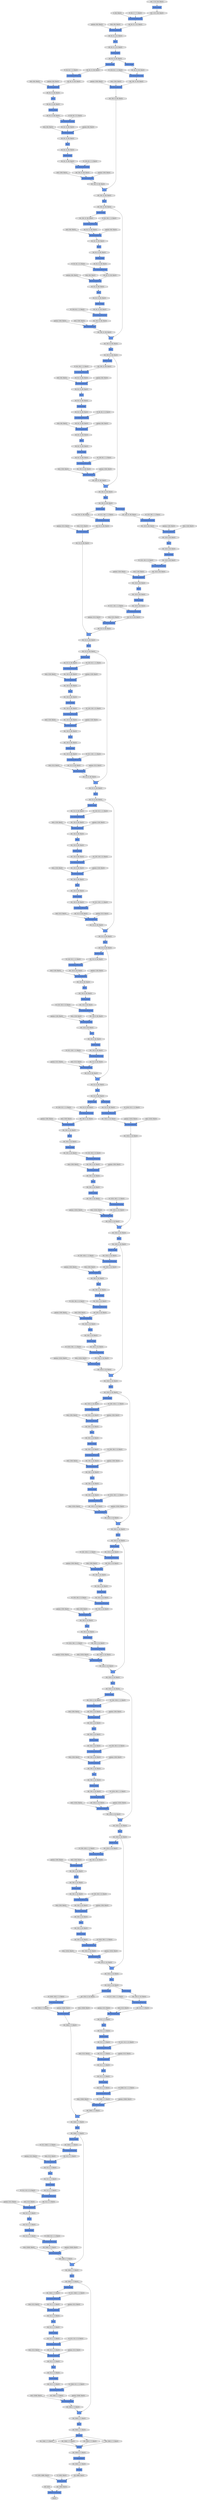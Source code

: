 digraph graphname{rankdir=TB;47659523407952 [label="(64, 1024, 4, 14), float32",shape="octagon",fillcolor="#E0E0E0",style="filled"];47659523408080 [label="(64, 512, 8, 28), float32",shape="octagon",fillcolor="#E0E0E0",style="filled"];47659523408144 [label="HaloExchange",shape="record",fillcolor="#6495ED",style="filled"];47657843491216 [label="gamma: (128), float32",shape="octagon",fillcolor="#E0E0E0",style="filled"];47659523408336 [label="BatchNormalization",shape="record",fillcolor="#6495ED",style="filled"];47659523408592 [label="HaloExchange",shape="record",fillcolor="#6495ED",style="filled"];47657843491536 [label="beta: (128), float32",shape="octagon",fillcolor="#E0E0E0",style="filled"];47659523408656 [label="(64, 1024, 4, 14), float32",shape="octagon",fillcolor="#E0E0E0",style="filled"];47657843491920 [label="W: (128, 128, 3, 3), float32",shape="octagon",fillcolor="#E0E0E0",style="filled"];47659523409040 [label="(64, 1024, 4, 14), float32",shape="octagon",fillcolor="#E0E0E0",style="filled"];47659523409168 [label="(64, 1024, 4, 14), float32",shape="octagon",fillcolor="#E0E0E0",style="filled"];47659523409296 [label="(64, 1024, 4, 14), float32",shape="octagon",fillcolor="#E0E0E0",style="filled"];47659523409360 [label="_ + _",shape="record",fillcolor="#6495ED",style="filled"];47657843492368 [label="gamma: (128), float32",shape="octagon",fillcolor="#E0E0E0",style="filled"];47659523409552 [label="Convolution2DFunction",shape="record",fillcolor="#6495ED",style="filled"];47657843492688 [label="beta: (128), float32",shape="octagon",fillcolor="#E0E0E0",style="filled"];47659523409808 [label="HaloExchange",shape="record",fillcolor="#6495ED",style="filled"];47659523409872 [label="(64, 1024, 4, 14), float32",shape="octagon",fillcolor="#E0E0E0",style="filled"];47657843493072 [label="W: (512, 128, 1, 1), float32",shape="octagon",fillcolor="#E0E0E0",style="filled"];47659523410384 [label="HaloExchange",shape="record",fillcolor="#6495ED",style="filled"];47659523410448 [label="(64, 1024, 4, 14), float32",shape="octagon",fillcolor="#E0E0E0",style="filled"];47657843493520 [label="gamma: (512), float32",shape="octagon",fillcolor="#E0E0E0",style="filled"];47659523410896 [label="ReLU",shape="record",fillcolor="#6495ED",style="filled"];47657843493840 [label="beta: (512), float32",shape="octagon",fillcolor="#E0E0E0",style="filled"];47659523410960 [label="(64, 256, 4, 14), float32",shape="octagon",fillcolor="#E0E0E0",style="filled"];47659523411344 [label="Convolution2DFunction",shape="record",fillcolor="#6495ED",style="filled"];47657843494416 [label="W: (128, 512, 1, 1), float32",shape="octagon",fillcolor="#E0E0E0",style="filled"];47659523411600 [label="BatchNormalization",shape="record",fillcolor="#6495ED",style="filled"];47659523411664 [label="(64, 256, 4, 14), float32",shape="octagon",fillcolor="#E0E0E0",style="filled"];47659523411792 [label="ReLU",shape="record",fillcolor="#6495ED",style="filled"];47659523411920 [label="(64, 256, 4, 14), float32",shape="octagon",fillcolor="#E0E0E0",style="filled"];47657843494864 [label="gamma: (128), float32",shape="octagon",fillcolor="#E0E0E0",style="filled"];47657880359120 [label="gamma: (512), float32",shape="octagon",fillcolor="#E0E0E0",style="filled"];47657843364112 [label="beta: (64), float32",shape="octagon",fillcolor="#E0E0E0",style="filled"];47657880359440 [label="beta: (512), float32",shape="octagon",fillcolor="#E0E0E0",style="filled"];47659523379856 [label="(64, 128, 8, 28), float32",shape="octagon",fillcolor="#E0E0E0",style="filled"];47657843364496 [label="W: (64, 64, 3, 3), float32",shape="octagon",fillcolor="#E0E0E0",style="filled"];47659523379984 [label="BatchNormalization",shape="record",fillcolor="#6495ED",style="filled"];47657880359824 [label="W: (2048, 512, 1, 1), float32",shape="octagon",fillcolor="#E0E0E0",style="filled"];47659523380112 [label="(64, 128, 8, 28), float32",shape="octagon",fillcolor="#E0E0E0",style="filled"];47659523380240 [label="BatchNormalization",shape="record",fillcolor="#6495ED",style="filled"];47657843364944 [label="gamma: (64), float32",shape="octagon",fillcolor="#E0E0E0",style="filled"];47659523380368 [label="(64, 128, 8, 28), float32",shape="octagon",fillcolor="#E0E0E0",style="filled"];47657880360272 [label="gamma: (2048), float32",shape="octagon",fillcolor="#E0E0E0",style="filled"];47657843365264 [label="beta: (64), float32",shape="octagon",fillcolor="#E0E0E0",style="filled"];47659523380752 [label="(64, 128, 8, 28), float32",shape="octagon",fillcolor="#E0E0E0",style="filled"];47659467413072 [label="HaloExchange",shape="record",fillcolor="#6495ED",style="filled"];47657880360592 [label="beta: (2048), float32",shape="octagon",fillcolor="#E0E0E0",style="filled"];47657843365648 [label="W: (256, 64, 1, 1), float32",shape="octagon",fillcolor="#E0E0E0",style="filled"];47657843300304 [label="b: (64), float32",shape="octagon",fillcolor="#E0E0E0",style="filled"];47657843300368 [label="W: (64, 3, 7, 7), float32",shape="octagon",fillcolor="#E0E0E0",style="filled"];47659523381392 [label="Convolution2DFunction",shape="record",fillcolor="#6495ED",style="filled"];47659523381456 [label="(64, 128, 8, 28), float32",shape="octagon",fillcolor="#E0E0E0",style="filled"];47657843366096 [label="gamma: (256), float32",shape="octagon",fillcolor="#E0E0E0",style="filled"];47657880361232 [label="W: (1000, 4096), float32",shape="octagon",fillcolor="#E0E0E0",style="filled"];47659523381584 [label="ReLU",shape="record",fillcolor="#6495ED",style="filled"];47659523381712 [label="(64, 128, 8, 28), float32",shape="octagon",fillcolor="#E0E0E0",style="filled"];47657843366416 [label="beta: (256), float32",shape="octagon",fillcolor="#E0E0E0",style="filled"];47657843300880 [label="gamma: (64), float32",shape="octagon",fillcolor="#E0E0E0",style="filled"];47659523381840 [label="_ + _",shape="record",fillcolor="#6495ED",style="filled"];47657880361616 [label="b: (1000), float32",shape="octagon",fillcolor="#E0E0E0",style="filled"];47659523381968 [label="(64, 128, 8, 28), float32",shape="octagon",fillcolor="#E0E0E0",style="filled"];47657843301200 [label="beta: (64), float32",shape="octagon",fillcolor="#E0E0E0",style="filled"];47657843366800 [label="W: (256, 64, 1, 1), float32",shape="octagon",fillcolor="#E0E0E0",style="filled"];47659523382224 [label="(64, 512, 8, 28), float32",shape="octagon",fillcolor="#E0E0E0",style="filled"];47659523382288 [label="HaloExchange",shape="record",fillcolor="#6495ED",style="filled"];47659523382352 [label="(64, 512, 8, 28), float32",shape="octagon",fillcolor="#E0E0E0",style="filled"];47659523382480 [label="(64, 512, 8, 28), float32",shape="octagon",fillcolor="#E0E0E0",style="filled"];47659523382544 [label="ReLU",shape="record",fillcolor="#6495ED",style="filled"];47657843367248 [label="gamma: (256), float32",shape="octagon",fillcolor="#E0E0E0",style="filled"];47659523382736 [label="BatchNormalization",shape="record",fillcolor="#6495ED",style="filled"];47657843301904 [label="W: (64, 64, 1, 1), float32",shape="octagon",fillcolor="#E0E0E0",style="filled"];47657843367568 [label="beta: (256), float32",shape="octagon",fillcolor="#E0E0E0",style="filled"];47659523382992 [label="Convolution2DFunction",shape="record",fillcolor="#6495ED",style="filled"];47659523383056 [label="(64, 512, 8, 28), float32",shape="octagon",fillcolor="#E0E0E0",style="filled"];47657843302288 [label="gamma: (64), float32",shape="octagon",fillcolor="#E0E0E0",style="filled"];47657843367888 [label="_ + _",shape="record",fillcolor="#6495ED",style="filled"];47657880232016 [label="gamma: (256), float32",shape="octagon",fillcolor="#E0E0E0",style="filled"];47657880297616 [label="gamma: (256), float32",shape="octagon",fillcolor="#E0E0E0",style="filled"];47659523580240 [label="(64, 2048, 2, 7), float32",shape="octagon",fillcolor="#E0E0E0",style="filled"];47657843466576 [label="W: (128, 512, 1, 1), float32",shape="octagon",fillcolor="#E0E0E0",style="filled"];47659523580304 [label="HaloExchange",shape="record",fillcolor="#6495ED",style="filled"];47659523514768 [label="(64, 256, 4, 14), float32",shape="octagon",fillcolor="#E0E0E0",style="filled"];47657880232336 [label="beta: (256), float32",shape="octagon",fillcolor="#E0E0E0",style="filled"];47657843532176 [label="W: (256, 256, 3, 3), float32",shape="octagon",fillcolor="#E0E0E0",style="filled"];47659523580368 [label="(64, 2048, 2, 7), float32",shape="octagon",fillcolor="#E0E0E0",style="filled"];47657880297936 [label="beta: (256), float32",shape="octagon",fillcolor="#E0E0E0",style="filled"];47659523482064 [label="HaloExchange",shape="record",fillcolor="#6495ED",style="filled"];47659523514896 [label="BatchNormalization",shape="record",fillcolor="#6495ED",style="filled"];47659523482128 [label="(64, 1024, 4, 14), float32",shape="octagon",fillcolor="#E0E0E0",style="filled"];47659523580496 [label="(64, 2048, 2, 7), float32",shape="octagon",fillcolor="#E0E0E0",style="filled"];47659523515024 [label="(64, 256, 4, 14), float32",shape="octagon",fillcolor="#E0E0E0",style="filled"];47659523482320 [label="(64, 1024, 4, 14), float32",shape="octagon",fillcolor="#E0E0E0",style="filled"];47657880232720 [label="W: (256, 256, 3, 3), float32",shape="octagon",fillcolor="#E0E0E0",style="filled"];47657843467024 [label="gamma: (128), float32",shape="octagon",fillcolor="#E0E0E0",style="filled"];47659523580752 [label="Convolution2DFunction",shape="record",fillcolor="#6495ED",style="filled"];47657880298320 [label="W: (1024, 256, 1, 1), float32",shape="octagon",fillcolor="#E0E0E0",style="filled"];47657843532624 [label="gamma: (256), float32",shape="octagon",fillcolor="#E0E0E0",style="filled"];47659523515280 [label="(64, 256, 4, 14), float32",shape="octagon",fillcolor="#E0E0E0",style="filled"];47659516470160 [label="(64, 256, 15, 56), float32",shape="octagon",fillcolor="#E0E0E0",style="filled"];47659523581008 [label="BatchNormalization",shape="record",fillcolor="#6495ED",style="filled"];47659523515472 [label="_ + _",shape="record",fillcolor="#6495ED",style="filled"];47659523482704 [label="(64, 256, 4, 14), float32",shape="octagon",fillcolor="#E0E0E0",style="filled"];47657843467344 [label="beta: (128), float32",shape="octagon",fillcolor="#E0E0E0",style="filled"];47659523581072 [label="(64, 2048, 2, 7), float32",shape="octagon",fillcolor="#E0E0E0",style="filled"];47659523515536 [label="HaloExchange",shape="record",fillcolor="#6495ED",style="filled"];47657843532944 [label="beta: (256), float32",shape="octagon",fillcolor="#E0E0E0",style="filled"];47657880233168 [label="gamma: (256), float32",shape="octagon",fillcolor="#E0E0E0",style="filled"];47657880298768 [label="gamma: (1024), float32",shape="octagon",fillcolor="#E0E0E0",style="filled"];47659523515664 [label="(64, 1024, 4, 14), float32",shape="octagon",fillcolor="#E0E0E0",style="filled"];47659523515792 [label="(64, 1024, 4, 14), float32",shape="octagon",fillcolor="#E0E0E0",style="filled"];47659523515856 [label="BatchNormalization",shape="record",fillcolor="#6495ED",style="filled"];47659523483088 [label="ReLU",shape="record",fillcolor="#6495ED",style="filled"];47657843467728 [label="W: (128, 128, 3, 3), float32",shape="octagon",fillcolor="#E0E0E0",style="filled"];47657880233488 [label="beta: (256), float32",shape="octagon",fillcolor="#E0E0E0",style="filled"];47657843533328 [label="W: (1024, 256, 1, 1), float32",shape="octagon",fillcolor="#E0E0E0",style="filled"];47657880299088 [label="beta: (1024), float32",shape="octagon",fillcolor="#E0E0E0",style="filled"];47659523581584 [label="HaloExchange",shape="record",fillcolor="#6495ED",style="filled"];47659523516048 [label="HaloExchange",shape="record",fillcolor="#6495ED",style="filled"];47659523581648 [label="(64, 2048, 2, 7), float32",shape="octagon",fillcolor="#E0E0E0",style="filled"];47659523483344 [label="BatchNormalization",shape="record",fillcolor="#6495ED",style="filled"];47659523483408 [label="(64, 256, 4, 14), float32",shape="octagon",fillcolor="#E0E0E0",style="filled"];47659523516304 [label="Convolution2DFunction",shape="record",fillcolor="#6495ED",style="filled"];47659523483536 [label="Convolution2DFunction",shape="record",fillcolor="#6495ED",style="filled"];47657880233872 [label="W: (1024, 256, 1, 1), float32",shape="octagon",fillcolor="#E0E0E0",style="filled"];47657843468176 [label="gamma: (128), float32",shape="octagon",fillcolor="#E0E0E0",style="filled"];47659523516368 [label="(64, 1024, 4, 14), float32",shape="octagon",fillcolor="#E0E0E0",style="filled"];47657843533776 [label="gamma: (1024), float32",shape="octagon",fillcolor="#E0E0E0",style="filled"];47659523483664 [label="(64, 256, 4, 14), float32",shape="octagon",fillcolor="#E0E0E0",style="filled"];47659523582096 [label="ReLU",shape="record",fillcolor="#6495ED",style="filled"];47659523483792 [label="HaloExchange",shape="record",fillcolor="#6495ED",style="filled"];47659523582160 [label="(64, 512, 2, 7), float32",shape="octagon",fillcolor="#E0E0E0",style="filled"];47657880299728 [label="W: (512, 1024, 1, 1), float32",shape="octagon",fillcolor="#E0E0E0",style="filled"];47657843468496 [label="beta: (128), float32",shape="octagon",fillcolor="#E0E0E0",style="filled"];47659516471504 [label="(64, 64, 15, 56), float32",shape="octagon",fillcolor="#E0E0E0",style="filled"];47659523483920 [label="(64, 256, 4, 14), float32",shape="octagon",fillcolor="#E0E0E0",style="filled"];47657843534096 [label="beta: (1024), float32",shape="octagon",fillcolor="#E0E0E0",style="filled"];47657880234320 [label="gamma: (1024), float32",shape="octagon",fillcolor="#E0E0E0",style="filled"];47659516471632 [label="ReLU",shape="record",fillcolor="#6495ED",style="filled"];47659516471696 [label="(64, 256, 15, 56), float32",shape="octagon",fillcolor="#E0E0E0",style="filled"];47659523516880 [label="ReLU",shape="record",fillcolor="#6495ED",style="filled"];47659523516944 [label="(64, 1024, 4, 14), float32",shape="octagon",fillcolor="#E0E0E0",style="filled"];47659516471824 [label="_ + _",shape="record",fillcolor="#6495ED",style="filled"];47659523582544 [label="Convolution2DFunction",shape="record",fillcolor="#6495ED",style="filled"];47659523484240 [label="Convolution2DFunction",shape="record",fillcolor="#6495ED",style="filled"];47657843468880 [label="W: (512, 128, 1, 1), float32",shape="octagon",fillcolor="#E0E0E0",style="filled"];47659516471888 [label="Convolution2DFunction",shape="record",fillcolor="#6495ED",style="filled"];47657880300176 [label="gamma: (512), float32",shape="octagon",fillcolor="#E0E0E0",style="filled"];47659523484304 [label="(64, 256, 4, 14), float32",shape="octagon",fillcolor="#E0E0E0",style="filled"];47657880234640 [label="beta: (1024), float32",shape="octagon",fillcolor="#E0E0E0",style="filled"];47657843534480 [label="W: (1024, 512, 1, 1), float32",shape="octagon",fillcolor="#E0E0E0",style="filled"];47659523517136 [label="(64, 1024, 4, 14), float32",shape="octagon",fillcolor="#E0E0E0",style="filled"];47659516471952 [label="HaloExchange",shape="record",fillcolor="#6495ED",style="filled"];47659516472016 [label="Convolution2DFunction",shape="record",fillcolor="#6495ED",style="filled"];47659523582800 [label="BatchNormalization",shape="record",fillcolor="#6495ED",style="filled"];47659523582864 [label="(64, 512, 2, 7), float32",shape="octagon",fillcolor="#E0E0E0",style="filled"];47659516472208 [label="(64, 64, 15, 56), float32",shape="octagon",fillcolor="#E0E0E0",style="filled"];47657880300496 [label="beta: (512), float32",shape="octagon",fillcolor="#E0E0E0",style="filled"];47659523582992 [label="_ + _",shape="record",fillcolor="#6495ED",style="filled"];47659523517456 [label="ReLU",shape="record",fillcolor="#6495ED",style="filled"];47659523484688 [label="Convolution2DFunction",shape="record",fillcolor="#6495ED",style="filled"];47657843469328 [label="gamma: (512), float32",shape="octagon",fillcolor="#E0E0E0",style="filled"];47659523517520 [label="(64, 256, 4, 14), float32",shape="octagon",fillcolor="#E0E0E0",style="filled"];47657843534928 [label="gamma: (1024), float32",shape="octagon",fillcolor="#E0E0E0",style="filled"];47659516472336 [label="BatchNormalization",shape="record",fillcolor="#6495ED",style="filled"];47659523583120 [label="(64, 512, 2, 7), float32",shape="octagon",fillcolor="#E0E0E0",style="filled"];47657880235216 [label="W: (256, 1024, 1, 1), float32",shape="octagon",fillcolor="#E0E0E0",style="filled"];47659516472528 [label="(64, 64, 15, 56), float32",shape="octagon",fillcolor="#E0E0E0",style="filled"];47659523583248 [label="HaloExchange",shape="record",fillcolor="#6495ED",style="filled"];47659523484944 [label="BatchNormalization",shape="record",fillcolor="#6495ED",style="filled"];47659516472592 [label="HaloExchange",shape="record",fillcolor="#6495ED",style="filled"];47657880300880 [label="W: (512, 512, 3, 3), float32",shape="octagon",fillcolor="#E0E0E0",style="filled"];47659523485008 [label="(64, 256, 4, 14), float32",shape="octagon",fillcolor="#E0E0E0",style="filled"];47657843469648 [label="beta: (512), float32",shape="octagon",fillcolor="#E0E0E0",style="filled"];47659523583376 [label="(64, 512, 2, 7), float32",shape="octagon",fillcolor="#E0E0E0",style="filled"];47657843535248 [label="beta: (1024), float32",shape="octagon",fillcolor="#E0E0E0",style="filled"];47659516472720 [label="(64, 64, 15, 56), float32",shape="octagon",fillcolor="#E0E0E0",style="filled"];47659523517904 [label="Convolution2DFunction",shape="record",fillcolor="#6495ED",style="filled"];47659523485136 [label="ReLU",shape="record",fillcolor="#6495ED",style="filled"];47659516472848 [label="(64, 256, 15, 56), float32",shape="octagon",fillcolor="#E0E0E0",style="filled"];47659523485264 [label="(64, 256, 4, 14), float32",shape="octagon",fillcolor="#E0E0E0",style="filled"];47659516472912 [label="(64, 256, 15, 56), float32",shape="octagon",fillcolor="#E0E0E0",style="filled"];47657880235664 [label="gamma: (256), float32",shape="octagon",fillcolor="#E0E0E0",style="filled"];47659516472976 [label="BatchNormalization",shape="record",fillcolor="#6495ED",style="filled"];47659523583696 [label="ReLU",shape="record",fillcolor="#6495ED",style="filled"];47659523518160 [label="BatchNormalization",shape="record",fillcolor="#6495ED",style="filled"];47659523485392 [label="_ + _",shape="record",fillcolor="#6495ED",style="filled"];47659516473040 [label="ReLU",shape="record",fillcolor="#6495ED",style="filled"];47659523583760 [label="(64, 512, 2, 7), float32",shape="octagon",fillcolor="#E0E0E0",style="filled"];47657880301328 [label="gamma: (512), float32",shape="octagon",fillcolor="#E0E0E0",style="filled"];47659523518224 [label="(64, 256, 4, 14), float32",shape="octagon",fillcolor="#E0E0E0",style="filled"];47659523485520 [label="(64, 256, 4, 14), float32",shape="octagon",fillcolor="#E0E0E0",style="filled"];47659516473168 [label="ReLU",shape="record",fillcolor="#6495ED",style="filled"];47659523518352 [label="ReLU",shape="record",fillcolor="#6495ED",style="filled"];47657843470224 [label="W: (128, 512, 1, 1), float32",shape="octagon",fillcolor="#E0E0E0",style="filled"];47659516473232 [label="(64, 256, 15, 56), float32",shape="octagon",fillcolor="#E0E0E0",style="filled"];47657880235984 [label="beta: (256), float32",shape="octagon",fillcolor="#E0E0E0",style="filled"];47657843535824 [label="W: (256, 1024, 1, 1), float32",shape="octagon",fillcolor="#E0E0E0",style="filled"];47659516473296 [label="(64, 64, 15, 56), float32",shape="octagon",fillcolor="#E0E0E0",style="filled"];47659516571728 [label="(64, 64, 15, 56), float32",shape="octagon",fillcolor="#E0E0E0",style="filled"];47657880334480 [label="W: (512, 512, 3, 3), float32",shape="octagon",fillcolor="#E0E0E0",style="filled"];47659463422096 [label="HaloExchange",shape="record",fillcolor="#6495ED",style="filled"];47659523616976 [label="(64, 512, 2, 7), float32",shape="octagon",fillcolor="#E0E0E0",style="filled"];47659523617104 [label="BatchNormalization",shape="record",fillcolor="#6495ED",style="filled"];47659516571984 [label="BatchNormalization",shape="record",fillcolor="#6495ED",style="filled"];47659516572048 [label="(64, 64, 15, 56), float32",shape="octagon",fillcolor="#E0E0E0",style="filled"];47657843437968 [label="gamma: (64), float32",shape="octagon",fillcolor="#E0E0E0",style="filled"];47659523617232 [label="(64, 512, 2, 7), float32",shape="octagon",fillcolor="#E0E0E0",style="filled"];47659516572112 [label="(64, 256, 15, 56), float32",shape="octagon",fillcolor="#E0E0E0",style="filled"];47659516572176 [label="(64, 64, 15, 56), float32",shape="octagon",fillcolor="#E0E0E0",style="filled"];47657880334928 [label="gamma: (512), float32",shape="octagon",fillcolor="#E0E0E0",style="filled"];47659516572368 [label="(64, 64, 15, 56), float32",shape="octagon",fillcolor="#E0E0E0",style="filled"];47657843438288 [label="beta: (64), float32",shape="octagon",fillcolor="#E0E0E0",style="filled"];47659516572432 [label="Convolution2DFunction",shape="record",fillcolor="#6495ED",style="filled"];47659523617616 [label="(64, 512, 2, 7), float32",shape="octagon",fillcolor="#E0E0E0",style="filled"];47659516572496 [label="(64, 64, 15, 56), float32",shape="octagon",fillcolor="#E0E0E0",style="filled"];47657880335248 [label="beta: (512), float32",shape="octagon",fillcolor="#E0E0E0",style="filled"];47659516572560 [label="BatchNormalization",shape="record",fillcolor="#6495ED",style="filled"];47657843438672 [label="W: (64, 64, 3, 3), float32",shape="octagon",fillcolor="#E0E0E0",style="filled"];47659516572816 [label="HaloExchange",shape="record",fillcolor="#6495ED",style="filled"];47659516572880 [label="(64, 64, 15, 56), float32",shape="octagon",fillcolor="#E0E0E0",style="filled"];47657880335632 [label="W: (2048, 512, 1, 1), float32",shape="octagon",fillcolor="#E0E0E0",style="filled"];47659516573008 [label="(64, 64, 15, 56), float32",shape="octagon",fillcolor="#E0E0E0",style="filled"];47659516573072 [label="HaloExchange",shape="record",fillcolor="#6495ED",style="filled"];47659523618256 [label="Convolution2DFunction",shape="record",fillcolor="#6495ED",style="filled"];47659516573136 [label="ReLU",shape="record",fillcolor="#6495ED",style="filled"];47659523618320 [label="(64, 512, 2, 7), float32",shape="octagon",fillcolor="#E0E0E0",style="filled"];47659516573200 [label="(64, 256, 15, 56), float32",shape="octagon",fillcolor="#E0E0E0",style="filled"];47657843439120 [label="gamma: (64), float32",shape="octagon",fillcolor="#E0E0E0",style="filled"];47659516573264 [label="(64, 256, 15, 56), float32",shape="octagon",fillcolor="#E0E0E0",style="filled"];47659523618448 [label="ReLU",shape="record",fillcolor="#6495ED",style="filled"];47659516573328 [label="HaloExchange",shape="record",fillcolor="#6495ED",style="filled"];47657880336080 [label="gamma: (2048), float32",shape="octagon",fillcolor="#E0E0E0",style="filled"];47659516573392 [label="BatchNormalization",shape="record",fillcolor="#6495ED",style="filled"];47659523618576 [label="(64, 512, 2, 7), float32",shape="octagon",fillcolor="#E0E0E0",style="filled"];47657843439440 [label="beta: (64), float32",shape="octagon",fillcolor="#E0E0E0",style="filled"];47659523618704 [label="_ + _",shape="record",fillcolor="#6495ED",style="filled"];47659516573648 [label="Convolution2DFunction",shape="record",fillcolor="#6495ED",style="filled"];47659523618832 [label="(64, 512, 2, 7), float32",shape="octagon",fillcolor="#E0E0E0",style="filled"];47657880336400 [label="beta: (2048), float32",shape="octagon",fillcolor="#E0E0E0",style="filled"];47659516573712 [label="(64, 256, 15, 56), float32",shape="octagon",fillcolor="#E0E0E0",style="filled"];47659516573904 [label="HaloExchange",shape="record",fillcolor="#6495ED",style="filled"];47657843439824 [label="W: (256, 64, 1, 1), float32",shape="octagon",fillcolor="#E0E0E0",style="filled"];47659516573968 [label="(64, 256, 15, 56), float32",shape="octagon",fillcolor="#E0E0E0",style="filled"];47659516574032 [label="(64, 128, 8, 28), float32",shape="octagon",fillcolor="#E0E0E0",style="filled"];47659523619216 [label="(64, 2048, 2, 7), float32",shape="octagon",fillcolor="#E0E0E0",style="filled"];47659516574096 [label="HaloExchange",shape="record",fillcolor="#6495ED",style="filled"];47659516574160 [label="ReLU",shape="record",fillcolor="#6495ED",style="filled"];47659523619344 [label="(64, 2048, 2, 7), float32",shape="octagon",fillcolor="#E0E0E0",style="filled"];47659516574224 [label="(64, 128, 8, 28), float32",shape="octagon",fillcolor="#E0E0E0",style="filled"];47657880336976 [label="W: (512, 2048, 1, 1), float32",shape="octagon",fillcolor="#E0E0E0",style="filled"];47659516574288 [label="Convolution2DFunction",shape="record",fillcolor="#6495ED",style="filled"];47657843440272 [label="gamma: (256), float32",shape="octagon",fillcolor="#E0E0E0",style="filled"];47659516574544 [label="BatchNormalization",shape="record",fillcolor="#6495ED",style="filled"];47659516574608 [label="(64, 128, 8, 28), float32",shape="octagon",fillcolor="#E0E0E0",style="filled"];47657843440592 [label="beta: (256), float32",shape="octagon",fillcolor="#E0E0E0",style="filled"];47657880337424 [label="gamma: (512), float32",shape="octagon",fillcolor="#E0E0E0",style="filled"];47659516574736 [label="(64, 128, 8, 28), float32",shape="octagon",fillcolor="#E0E0E0",style="filled"];47659523619920 [label="(64, 2048, 2, 7), float32",shape="octagon",fillcolor="#E0E0E0",style="filled"];47659516574864 [label="ReLU",shape="record",fillcolor="#6495ED",style="filled"];47659516574928 [label="(64, 128, 8, 28), float32",shape="octagon",fillcolor="#E0E0E0",style="filled"];47659516574992 [label="ReLU",shape="record",fillcolor="#6495ED",style="filled"];47657880337744 [label="beta: (512), float32",shape="octagon",fillcolor="#E0E0E0",style="filled"];47659516575056 [label="(64, 128, 8, 28), float32",shape="octagon",fillcolor="#E0E0E0",style="filled"];47659516575120 [label="Convolution2DFunction",shape="record",fillcolor="#6495ED",style="filled"];47657843441168 [label="W: (128, 256, 1, 1), float32",shape="octagon",fillcolor="#E0E0E0",style="filled"];47659523620432 [label="AveragePooling2D",shape="record",fillcolor="#6495ED",style="filled"];47659523620496 [label="(64, 2048, 2, 7), float32",shape="octagon",fillcolor="#E0E0E0",style="filled"];47659516575376 [label="BatchNormalization",shape="record",fillcolor="#6495ED",style="filled"];47657880338128 [label="W: (512, 512, 3, 3), float32",shape="octagon",fillcolor="#E0E0E0",style="filled"];47659516575440 [label="(64, 128, 8, 28), float32",shape="octagon",fillcolor="#E0E0E0",style="filled"];47659523620624 [label="(64, 2048, 2, 7), float32",shape="octagon",fillcolor="#E0E0E0",style="filled"];47659523620688 [label="(64, 2048, 2, 7), float32",shape="octagon",fillcolor="#E0E0E0",style="filled"];47659516575568 [label="(64, 128, 8, 28), float32",shape="octagon",fillcolor="#E0E0E0",style="filled"];47659523620752 [label="SoftmaxCrossEntropy",shape="record",fillcolor="#6495ED",style="filled"];47659516575632 [label="_ + _",shape="record",fillcolor="#6495ED",style="filled"];47657843441616 [label="gamma: (128), float32",shape="octagon",fillcolor="#E0E0E0",style="filled"];47659516575696 [label="Convolution2DFunction",shape="record",fillcolor="#6495ED",style="filled"];47659523555408 [label="(64, 512, 2, 7), float32",shape="octagon",fillcolor="#E0E0E0",style="filled"];47659516608592 [label="(64, 512, 8, 28), float32",shape="octagon",fillcolor="#E0E0E0",style="filled"];47659523489936 [label="HaloExchange",shape="record",fillcolor="#6495ED",style="filled"];47659467522192 [label="HaloExchange",shape="record",fillcolor="#6495ED",style="filled"];47659516608720 [label="(64, 256, 15, 56), float32",shape="octagon",fillcolor="#E0E0E0",style="filled"];47659467522256 [label="BatchNormalization",shape="record",fillcolor="#6495ED",style="filled"];47659523490064 [label="(64, 1024, 4, 14), float32",shape="octagon",fillcolor="#E0E0E0",style="filled"];47659516608784 [label="ReLU",shape="record",fillcolor="#6495ED",style="filled"];47659467522384 [label="HaloExchange",shape="record",fillcolor="#6495ED",style="filled"];47659523490192 [label="(64, 1024, 4, 14), float32",shape="octagon",fillcolor="#E0E0E0",style="filled"];47659516609040 [label="(64, 512, 8, 28), float32",shape="octagon",fillcolor="#E0E0E0",style="filled"];47659516609104 [label="(64, 512, 8, 28), float32",shape="octagon",fillcolor="#E0E0E0",style="filled"];47659523490448 [label="Convolution2DFunction",shape="record",fillcolor="#6495ED",style="filled"];47659516609168 [label="HaloExchange",shape="record",fillcolor="#6495ED",style="filled"];47659516609232 [label="(64, 512, 8, 28), float32",shape="octagon",fillcolor="#E0E0E0",style="filled"];47659523556112 [label="(64, 512, 2, 7), float32",shape="octagon",fillcolor="#E0E0E0",style="filled"];47659516609360 [label="(64, 512, 8, 28), float32",shape="octagon",fillcolor="#E0E0E0",style="filled"];47659523556240 [label="BatchNormalization",shape="record",fillcolor="#6495ED",style="filled"];47659523490704 [label="BatchNormalization",shape="record",fillcolor="#6495ED",style="filled"];47659516609424 [label="(64, 512, 8, 28), float32",shape="octagon",fillcolor="#E0E0E0",style="filled"];47659523490768 [label="(64, 1024, 4, 14), float32",shape="octagon",fillcolor="#E0E0E0",style="filled"];47659516609488 [label="HaloExchange",shape="record",fillcolor="#6495ED",style="filled"];47659523556368 [label="(64, 512, 2, 7), float32",shape="octagon",fillcolor="#E0E0E0",style="filled"];47659516609552 [label="BatchNormalization",shape="record",fillcolor="#6495ED",style="filled"];47659523556496 [label="BatchNormalization",shape="record",fillcolor="#6495ED",style="filled"];47659523556624 [label="(64, 512, 2, 7), float32",shape="octagon",fillcolor="#E0E0E0",style="filled"];47659516609808 [label="Convolution2DFunction",shape="record",fillcolor="#6495ED",style="filled"];47659516609872 [label="(64, 512, 8, 28), float32",shape="octagon",fillcolor="#E0E0E0",style="filled"];47659467523408 [label="(64, 64, 15, 56), float32",shape="octagon",fillcolor="#E0E0E0",style="filled"];47659523491280 [label="HaloExchange",shape="record",fillcolor="#6495ED",style="filled"];47659467523536 [label="(64, 64, 31, 112), float32",shape="octagon",fillcolor="#E0E0E0",style="filled"];47659523491344 [label="(64, 1024, 4, 14), float32",shape="octagon",fillcolor="#E0E0E0",style="filled"];47659516610064 [label="HaloExchange",shape="record",fillcolor="#6495ED",style="filled"];47659515987472 [label="ReLU",shape="record",fillcolor="#6495ED",style="filled"];47659467523600 [label="(64, 64, 31, 112), float32",shape="octagon",fillcolor="#E0E0E0",style="filled"];47659523556944 [label="ReLU",shape="record",fillcolor="#6495ED",style="filled"];47659516610128 [label="(64, 512, 8, 28), float32",shape="octagon",fillcolor="#E0E0E0",style="filled"];47659523557008 [label="(64, 512, 2, 7), float32",shape="octagon",fillcolor="#E0E0E0",style="filled"];47659516610192 [label="(64, 128, 8, 28), float32",shape="octagon",fillcolor="#E0E0E0",style="filled"];47659467523728 [label="HaloExchange",shape="record",fillcolor="#6495ED",style="filled"];47659523491536 [label="(64, 1024, 4, 14), float32",shape="octagon",fillcolor="#E0E0E0",style="filled"];47659516610256 [label="_ + _",shape="record",fillcolor="#6495ED",style="filled"];47659467523792 [label="(64, 64, 15, 56), float32",shape="octagon",fillcolor="#E0E0E0",style="filled"];47659516610320 [label="Convolution2DFunction",shape="record",fillcolor="#6495ED",style="filled"];47659516610384 [label="(64, 128, 8, 28), float32",shape="octagon",fillcolor="#E0E0E0",style="filled"];47659516610448 [label="Convolution2DFunction",shape="record",fillcolor="#6495ED",style="filled"];47659523557392 [label="BatchNormalization",shape="record",fillcolor="#6495ED",style="filled"];47659523491856 [label="ReLU",shape="record",fillcolor="#6495ED",style="filled"];47659523491920 [label="(64, 256, 4, 14), float32",shape="octagon",fillcolor="#E0E0E0",style="filled"];47659516610704 [label="BatchNormalization",shape="record",fillcolor="#6495ED",style="filled"];47659516610768 [label="(64, 128, 8, 28), float32",shape="octagon",fillcolor="#E0E0E0",style="filled"];47659515988176 [label="(64, 64, 15, 56), float32",shape="octagon",fillcolor="#E0E0E0",style="filled"];47659467524304 [label="BatchNormalization",shape="record",fillcolor="#6495ED",style="filled"];47659523557648 [label="Convolution2DFunction",shape="record",fillcolor="#6495ED",style="filled"];47659467524368 [label="Convolution2DFunction",shape="record",fillcolor="#6495ED",style="filled"];47659515955472 [label="ReLU",shape="record",fillcolor="#6495ED",style="filled"];47659523557712 [label="(64, 512, 2, 7), float32",shape="octagon",fillcolor="#E0E0E0",style="filled"];47659516610896 [label="(64, 128, 8, 28), float32",shape="octagon",fillcolor="#E0E0E0",style="filled"];47659515955536 [label="(64, 64, 31, 112), float32",shape="octagon",fillcolor="#E0E0E0",style="filled"];47659523557840 [label="ReLU",shape="record",fillcolor="#6495ED",style="filled"];47659523492304 [label="Convolution2DFunction",shape="record",fillcolor="#6495ED",style="filled"];47659516611024 [label="ReLU",shape="record",fillcolor="#6495ED",style="filled"];47659515988432 [label="BatchNormalization",shape="record",fillcolor="#6495ED",style="filled"];47659516611088 [label="(64, 128, 8, 28), float32",shape="octagon",fillcolor="#E0E0E0",style="filled"];47659523557968 [label="(64, 512, 2, 7), float32",shape="octagon",fillcolor="#E0E0E0",style="filled"];47659516611152 [label="ReLU",shape="record",fillcolor="#6495ED",style="filled"];47659516611216 [label="(64, 128, 8, 28), float32",shape="octagon",fillcolor="#E0E0E0",style="filled"];47659467524752 [label="(64, 64, 15, 56), float32",shape="octagon",fillcolor="#E0E0E0",style="filled"];47659523558096 [label="HaloExchange",shape="record",fillcolor="#6495ED",style="filled"];47659523492560 [label="BatchNormalization",shape="record",fillcolor="#6495ED",style="filled"];47659516611280 [label="Convolution2DFunction",shape="record",fillcolor="#6495ED",style="filled"];47659523492624 [label="(64, 256, 4, 14), float32",shape="octagon",fillcolor="#E0E0E0",style="filled"];47659523558224 [label="(64, 512, 2, 7), float32",shape="octagon",fillcolor="#E0E0E0",style="filled"];47659523492752 [label="_ + _",shape="record",fillcolor="#6495ED",style="filled"];47659516611536 [label="BatchNormalization",shape="record",fillcolor="#6495ED",style="filled"];47659523492880 [label="(64, 256, 4, 14), float32",shape="octagon",fillcolor="#E0E0E0",style="filled"];47659516611600 [label="(64, 128, 8, 28), float32",shape="octagon",fillcolor="#E0E0E0",style="filled"];47659523558544 [label="Convolution2DFunction",shape="record",fillcolor="#6495ED",style="filled"];47659523493008 [label="HaloExchange",shape="record",fillcolor="#6495ED",style="filled"];47659516611728 [label="(64, 128, 8, 28), float32",shape="octagon",fillcolor="#E0E0E0",style="filled"];47659523558608 [label="(64, 2048, 2, 7), float32",shape="octagon",fillcolor="#E0E0E0",style="filled"];47659467525328 [label="(64, 64, 15, 56), float32",shape="octagon",fillcolor="#E0E0E0",style="filled"];47659523493136 [label="(64, 256, 4, 14), float32",shape="octagon",fillcolor="#E0E0E0",style="filled"];47659516611856 [label="HaloExchange",shape="record",fillcolor="#6495ED",style="filled"];47659515989264 [label="(64, 64, 15, 56), float32",shape="octagon",fillcolor="#E0E0E0",style="filled"];47659523558736 [label="(64, 1024, 4, 14), float32",shape="octagon",fillcolor="#E0E0E0",style="filled"];47659516611920 [label="(64, 512, 8, 28), float32",shape="octagon",fillcolor="#E0E0E0",style="filled"];47659523558800 [label="_ + _",shape="record",fillcolor="#6495ED",style="filled"];47659516611984 [label="(64, 512, 8, 28), float32",shape="octagon",fillcolor="#E0E0E0",style="filled"];47659516612048 [label="BatchNormalization",shape="record",fillcolor="#6495ED",style="filled"];47659515989456 [label="(64, 64, 15, 56), float32",shape="octagon",fillcolor="#E0E0E0",style="filled"];47659516612112 [label="ReLU",shape="record",fillcolor="#6495ED",style="filled"];47659467525648 [label="HaloExchange",shape="record",fillcolor="#6495ED",style="filled"];47659523558992 [label="Convolution2DFunction",shape="record",fillcolor="#6495ED",style="filled"];47659523493456 [label="ReLU",shape="record",fillcolor="#6495ED",style="filled"];47659467525712 [label="(64, 64, 15, 56), float32",shape="octagon",fillcolor="#E0E0E0",style="filled"];47659523493520 [label="(64, 256, 4, 14), float32",shape="octagon",fillcolor="#E0E0E0",style="filled"];47659467525776 [label="ReLU",shape="record",fillcolor="#6495ED",style="filled"];47659467525840 [label="ReLU",shape="record",fillcolor="#6495ED",style="filled"];47659516612368 [label="Convolution2DFunction",shape="record",fillcolor="#6495ED",style="filled"];47659467525904 [label="(64, 64, 15, 56), float32",shape="octagon",fillcolor="#E0E0E0",style="filled"];47659523559248 [label="HaloExchange",shape="record",fillcolor="#6495ED",style="filled"];47659516612432 [label="(64, 512, 8, 28), float32",shape="octagon",fillcolor="#E0E0E0",style="filled"];47659523559312 [label="(64, 2048, 2, 7), float32",shape="octagon",fillcolor="#E0E0E0",style="filled"];47659516612560 [label="HaloExchange",shape="record",fillcolor="#6495ED",style="filled"];47659467526096 [label="Convolution2DFunction",shape="record",fillcolor="#6495ED",style="filled"];47659523461200 [label="(64, 256, 4, 14), float32",shape="octagon",fillcolor="#E0E0E0",style="filled"];47659516645456 [label="HaloExchange",shape="record",fillcolor="#6495ED",style="filled"];47659516645520 [label="(64, 512, 8, 28), float32",shape="octagon",fillcolor="#E0E0E0",style="filled"];47659467493520 [label="Convolution2DFunction",shape="record",fillcolor="#6495ED",style="filled"];47659467493584 [label="Reshape",shape="record",fillcolor="#6495ED",style="filled"];47659516645584 [label="BatchNormalization",shape="record",fillcolor="#6495ED",style="filled"];47659467493648 [label="Convolution2DFunction",shape="record",fillcolor="#6495ED",style="filled"];47659515891984 [label="HaloExchange",shape="record",fillcolor="#6495ED",style="filled"];47657843511632 [label="beta: (128), float32",shape="octagon",fillcolor="#E0E0E0",style="filled"];47659516645712 [label="(64, 128, 8, 28), float32",shape="octagon",fillcolor="#E0E0E0",style="filled"];47657843446096 [label="beta: (128), float32",shape="octagon",fillcolor="#E0E0E0",style="filled"];47659515892048 [label="(64, 3, 56, 224), float32",shape="octagon",fillcolor="#E0E0E0",style="filled"];47659516645776 [label="BatchNormalization",shape="record",fillcolor="#6495ED",style="filled"];47659467493776 [label="(64, 256, 15, 56), float32",shape="octagon",fillcolor="#E0E0E0",style="filled"];47657880277456 [label="gamma: (256), float32",shape="octagon",fillcolor="#E0E0E0",style="filled"];47659516645840 [label="(64, 128, 8, 28), float32",shape="octagon",fillcolor="#E0E0E0",style="filled"];47657843380816 [label="W: (64, 256, 1, 1), float32",shape="octagon",fillcolor="#E0E0E0",style="filled"];47659467493968 [label="BatchNormalization",shape="record",fillcolor="#6495ED",style="filled"];47657843512016 [label="W: (128, 128, 3, 3), float32",shape="octagon",fillcolor="#E0E0E0",style="filled"];47657843446480 [label="W: (128, 128, 3, 3), float32",shape="octagon",fillcolor="#E0E0E0",style="filled"];47659467494096 [label="(64, 64, 15, 56), float32",shape="octagon",fillcolor="#E0E0E0",style="filled"];47657880277776 [label="beta: (256), float32",shape="octagon",fillcolor="#E0E0E0",style="filled"];47659523461904 [label="(64, 256, 4, 14), float32",shape="octagon",fillcolor="#E0E0E0",style="filled"];47659516646160 [label="_ + _",shape="record",fillcolor="#6495ED",style="filled"];47659467494160 [label="(64, 256, 15, 56), float32",shape="octagon",fillcolor="#E0E0E0",style="filled"];47659516646224 [label="(64, 128, 8, 28), float32",shape="octagon",fillcolor="#E0E0E0",style="filled"];47659467494224 [label="(64, 64, 15, 56), float32",shape="octagon",fillcolor="#E0E0E0",style="filled"];47659515892560 [label="(64, 3, 62, 224), float32",shape="octagon",fillcolor="#E0E0E0",style="filled"];47659523462032 [label="BatchNormalization",shape="record",fillcolor="#6495ED",style="filled"];47657843381136 [label="gamma: (64), float32",shape="octagon",fillcolor="#E0E0E0",style="filled"];47659467494288 [label="(64, 256, 15, 56), float32",shape="octagon",fillcolor="#E0E0E0",style="filled"];47659515892624 [label="Convolution2DFunction",shape="record",fillcolor="#6495ED",style="filled"];47659516646352 [label="(64, 128, 8, 28), float32",shape="octagon",fillcolor="#E0E0E0",style="filled"];47659523462160 [label="(64, 256, 4, 14), float32",shape="octagon",fillcolor="#E0E0E0",style="filled"];47659467494480 [label="HaloExchange",shape="record",fillcolor="#6495ED",style="filled"];47657880278160 [label="W: (1024, 256, 1, 1), float32",shape="octagon",fillcolor="#E0E0E0",style="filled"];47659523462288 [label="BatchNormalization",shape="record",fillcolor="#6495ED",style="filled"];47657843512464 [label="gamma: (128), float32",shape="octagon",fillcolor="#E0E0E0",style="filled"];47659516646544 [label="(64, 128, 8, 28), float32",shape="octagon",fillcolor="#E0E0E0",style="filled"];47659516646608 [label="ReLU",shape="record",fillcolor="#6495ED",style="filled"];47657843446928 [label="gamma: (128), float32",shape="octagon",fillcolor="#E0E0E0",style="filled"];47657843381456 [label="beta: (64), float32",shape="octagon",fillcolor="#E0E0E0",style="filled"];47659523462416 [label="(64, 256, 4, 14), float32",shape="octagon",fillcolor="#E0E0E0",style="filled"];47659516646672 [label="(64, 128, 8, 28), float32",shape="octagon",fillcolor="#E0E0E0",style="filled"];47659515893008 [label="Convolution2DFunction",shape="record",fillcolor="#6495ED",style="filled"];47659467494736 [label="(64, 256, 15, 56), float32",shape="octagon",fillcolor="#E0E0E0",style="filled"];47659467494800 [label="(64, 64, 15, 56), float32",shape="octagon",fillcolor="#E0E0E0",style="filled"];47657843512784 [label="beta: (128), float32",shape="octagon",fillcolor="#E0E0E0",style="filled"];47657843447248 [label="beta: (128), float32",shape="octagon",fillcolor="#E0E0E0",style="filled"];47659467494864 [label="(64, 256, 15, 56), float32",shape="octagon",fillcolor="#E0E0E0",style="filled"];47659515893264 [label="ReLU",shape="record",fillcolor="#6495ED",style="filled"];47657880278608 [label="gamma: (1024), float32",shape="octagon",fillcolor="#E0E0E0",style="filled"];47659516646992 [label="Convolution2DFunction",shape="record",fillcolor="#6495ED",style="filled"];47657843381840 [label="W: (64, 64, 3, 3), float32",shape="octagon",fillcolor="#E0E0E0",style="filled"];47659523462800 [label="(64, 256, 4, 14), float32",shape="octagon",fillcolor="#E0E0E0",style="filled"];47659516647056 [label="(64, 128, 8, 28), float32",shape="octagon",fillcolor="#E0E0E0",style="filled"];47659467495120 [label="(64, 64, 15, 56), float32",shape="octagon",fillcolor="#E0E0E0",style="filled"];47659516647184 [label="(64, 128, 8, 28), float32",shape="octagon",fillcolor="#E0E0E0",style="filled"];47657843513168 [label="W: (512, 128, 1, 1), float32",shape="octagon",fillcolor="#E0E0E0",style="filled"];47657843447632 [label="W: (512, 128, 1, 1), float32",shape="octagon",fillcolor="#E0E0E0",style="filled"];47657880278928 [label="beta: (1024), float32",shape="octagon",fillcolor="#E0E0E0",style="filled"];47659516647312 [label="Convolution2DFunction",shape="record",fillcolor="#6495ED",style="filled"];47657843382160 [label="gamma: (64), float32",shape="octagon",fillcolor="#E0E0E0",style="filled"];47659515893648 [label="HaloExchange",shape="record",fillcolor="#6495ED",style="filled"];47659516647376 [label="HaloExchange",shape="record",fillcolor="#6495ED",style="filled"];47659516647504 [label="(64, 512, 8, 28), float32",shape="octagon",fillcolor="#E0E0E0",style="filled"];47659515893904 [label="BatchNormalization",shape="record",fillcolor="#6495ED",style="filled"];47659516647632 [label="(64, 512, 8, 28), float32",shape="octagon",fillcolor="#E0E0E0",style="filled"];47659467495632 [label="Convolution2DFunction",shape="record",fillcolor="#6495ED",style="filled"];47657843382480 [label="beta: (64), float32",shape="octagon",fillcolor="#E0E0E0",style="filled"];47659523463440 [label="Convolution2DFunction",shape="record",fillcolor="#6495ED",style="filled"];47657843513616 [label="gamma: (512), float32",shape="octagon",fillcolor="#E0E0E0",style="filled"];47659516647696 [label="BatchNormalization",shape="record",fillcolor="#6495ED",style="filled"];47657843448080 [label="gamma: (512), float32",shape="octagon",fillcolor="#E0E0E0",style="filled"];47659523463504 [label="(64, 256, 4, 14), float32",shape="octagon",fillcolor="#E0E0E0",style="filled"];47659467495696 [label="BatchNormalization",shape="record",fillcolor="#6495ED",style="filled"];47659467495824 [label="BatchNormalization",shape="record",fillcolor="#6495ED",style="filled"];47659523463632 [label="ReLU",shape="record",fillcolor="#6495ED",style="filled"];47659516647888 [label="ReLU",shape="record",fillcolor="#6495ED",style="filled"];47657880279568 [label="W: (256, 1024, 1, 1), float32",shape="octagon",fillcolor="#E0E0E0",style="filled"];47659467495952 [label="_ + _",shape="record",fillcolor="#6495ED",style="filled"];47659523463760 [label="(64, 256, 4, 14), float32",shape="octagon",fillcolor="#E0E0E0",style="filled"];47657843513936 [label="beta: (512), float32",shape="octagon",fillcolor="#E0E0E0",style="filled"];47657843448400 [label="beta: (512), float32",shape="octagon",fillcolor="#E0E0E0",style="filled"];47657843382864 [label="W: (256, 64, 1, 1), float32",shape="octagon",fillcolor="#E0E0E0",style="filled"];47659467496080 [label="HaloExchange",shape="record",fillcolor="#6495ED",style="filled"];47659467496016 [label="HaloExchange",shape="record",fillcolor="#6495ED",style="filled"];47659523463888 [label="_ + _",shape="record",fillcolor="#6495ED",style="filled"];47659516648144 [label="Convolution2DFunction",shape="record",fillcolor="#6495ED",style="filled"];47659516648208 [label="(64, 512, 8, 28), float32",shape="octagon",fillcolor="#E0E0E0",style="filled"];47659523464016 [label="(64, 256, 4, 14), float32",shape="octagon",fillcolor="#E0E0E0",style="filled"];47657880280016 [label="gamma: (256), float32",shape="octagon",fillcolor="#E0E0E0",style="filled"];47657843448784 [label="W: (512, 256, 1, 1), float32",shape="octagon",fillcolor="#E0E0E0",style="filled"];47659523464208 [label="ReLU",shape="record",fillcolor="#6495ED",style="filled"];47657843383312 [label="gamma: (256), float32",shape="octagon",fillcolor="#E0E0E0",style="filled"];47659467496464 [label="ReLU",shape="record",fillcolor="#6495ED",style="filled"];47659523464272 [label="HaloExchange",shape="record",fillcolor="#6495ED",style="filled"];47659467496528 [label="(64, 256, 15, 56), float32",shape="octagon",fillcolor="#E0E0E0",style="filled"];47659467496592 [label="(64, 64, 15, 56), float32",shape="octagon",fillcolor="#E0E0E0",style="filled"];47659523464400 [label="(64, 1024, 4, 14), float32",shape="octagon",fillcolor="#E0E0E0",style="filled"];47657843514576 [label="W: (256, 512, 1, 1), float32",shape="octagon",fillcolor="#E0E0E0",style="filled"];47659467496656 [label="ReLU",shape="record",fillcolor="#6495ED",style="filled"];47657880280336 [label="beta: (256), float32",shape="octagon",fillcolor="#E0E0E0",style="filled"];47659516648720 [label="ReLU",shape="record",fillcolor="#6495ED",style="filled"];47659523464528 [label="(64, 1024, 4, 14), float32",shape="octagon",fillcolor="#E0E0E0",style="filled"];47659516648784 [label="(64, 512, 8, 28), float32",shape="octagon",fillcolor="#E0E0E0",style="filled"];47657843383632 [label="beta: (256), float32",shape="octagon",fillcolor="#E0E0E0",style="filled"];47659467496784 [label="(64, 256, 15, 56), float32",shape="octagon",fillcolor="#E0E0E0",style="filled"];47659523464592 [label="BatchNormalization",shape="record",fillcolor="#6495ED",style="filled"];47657843449232 [label="gamma: (512), float32",shape="octagon",fillcolor="#E0E0E0",style="filled"];47659516648976 [label="(64, 512, 8, 28), float32",shape="octagon",fillcolor="#E0E0E0",style="filled"];47659523464784 [label="ReLU",shape="record",fillcolor="#6495ED",style="filled"];47657880280720 [label="W: (256, 256, 3, 3), float32",shape="octagon",fillcolor="#E0E0E0",style="filled"];47657843515024 [label="gamma: (256), float32",shape="octagon",fillcolor="#E0E0E0",style="filled"];47659516649104 [label="HaloExchange",shape="record",fillcolor="#6495ED",style="filled"];47659467497104 [label="Convolution2DFunction",shape="record",fillcolor="#6495ED",style="filled"];47657843449552 [label="beta: (512), float32",shape="octagon",fillcolor="#E0E0E0",style="filled"];47659467497168 [label="(64, 64, 15, 56), float32",shape="octagon",fillcolor="#E0E0E0",style="filled"];47659523465040 [label="Convolution2DFunction",shape="record",fillcolor="#6495ED",style="filled"];47659516649296 [label="ReLU",shape="record",fillcolor="#6495ED",style="filled"];47659523465104 [label="(64, 1024, 4, 14), float32",shape="octagon",fillcolor="#E0E0E0",style="filled"];47659516649360 [label="(64, 128, 8, 28), float32",shape="octagon",fillcolor="#E0E0E0",style="filled"];47657843384208 [label="W: (64, 256, 1, 1), float32",shape="octagon",fillcolor="#E0E0E0",style="filled"];47657843515344 [label="beta: (256), float32",shape="octagon",fillcolor="#E0E0E0",style="filled"];47659467497424 [label="BatchNormalization",shape="record",fillcolor="#6495ED",style="filled"];47659523530832 [label="(64, 256, 4, 14), float32",shape="octagon",fillcolor="#E0E0E0",style="filled"];47657880314000 [label="beta: (512), float32",shape="octagon",fillcolor="#E0E0E0",style="filled"];47659523432592 [label="BatchNormalization",shape="record",fillcolor="#6495ED",style="filled"];47659523530960 [label="BatchNormalization",shape="record",fillcolor="#6495ED",style="filled"];47659523432720 [label="(64, 256, 4, 14), float32",shape="octagon",fillcolor="#E0E0E0",style="filled"];47659523400016 [label="AllGather",shape="record",fillcolor="#6495ED",style="filled"];47659523531088 [label="(64, 256, 4, 14), float32",shape="octagon",fillcolor="#E0E0E0",style="filled"];47659523400080 [label="(64, 512, 8, 28), float32",shape="octagon",fillcolor="#E0E0E0",style="filled"];47657880216016 [label="gamma: (256), float32",shape="octagon",fillcolor="#E0E0E0",style="filled"];47659523629584 [label="(64, 2048, 2, 7), float32",shape="octagon",fillcolor="#E0E0E0",style="filled"];47659523596816 [label="(64, 512, 2, 7), float32",shape="octagon",fillcolor="#E0E0E0",style="filled"];47657880314384 [label="W: (2048, 512, 1, 1), float32",shape="octagon",fillcolor="#E0E0E0",style="filled"];47659523596944 [label="BatchNormalization",shape="record",fillcolor="#6495ED",style="filled"];47659523433104 [label="(64, 256, 4, 14), float32",shape="octagon",fillcolor="#E0E0E0",style="filled"];47659523531472 [label="(64, 256, 4, 14), float32",shape="octagon",fillcolor="#E0E0E0",style="filled"];47659523597072 [label="(64, 512, 2, 7), float32",shape="octagon",fillcolor="#E0E0E0",style="filled"];47657880216336 [label="beta: (256), float32",shape="octagon",fillcolor="#E0E0E0",style="filled"];47659523629904 [label="(64, 2048, 2, 7), float32",shape="octagon",fillcolor="#E0E0E0",style="filled"];47659523629968 [label="(64), int32",shape="octagon",fillcolor="#E0E0E0",style="filled"];47659523400592 [label="(64, 256, 4, 14), float32",shape="octagon",fillcolor="#E0E0E0",style="filled"];47657880314832 [label="gamma: (2048), float32",shape="octagon",fillcolor="#E0E0E0",style="filled"];47659523597328 [label="(64, 512, 2, 7), float32",shape="octagon",fillcolor="#E0E0E0",style="filled"];47659523630224 [label="(64, 2048, 8, 7), float32",shape="octagon",fillcolor="#E0E0E0",style="filled"];47657880216720 [label="W: (256, 256, 3, 3), float32",shape="octagon",fillcolor="#E0E0E0",style="filled"];47659523597520 [label="BatchNormalization",shape="record",fillcolor="#6495ED",style="filled"];47659523597584 [label="HaloExchange",shape="record",fillcolor="#6495ED",style="filled"];47657880315152 [label="beta: (2048), float32",shape="octagon",fillcolor="#E0E0E0",style="filled"];47659523400976 [label="BatchNormalization",shape="record",fillcolor="#6495ED",style="filled"];47659523433808 [label="(64, 256, 4, 14), float32",shape="octagon",fillcolor="#E0E0E0",style="filled"];47659523597712 [label="(64, 2048, 2, 7), float32",shape="octagon",fillcolor="#E0E0E0",style="filled"];47659523532176 [label="(64, 256, 4, 14), float32",shape="octagon",fillcolor="#E0E0E0",style="filled"];47659523433936 [label="Convolution2DFunction",shape="record",fillcolor="#6495ED",style="filled"];47659523597840 [label="(64, 2048, 2, 7), float32",shape="octagon",fillcolor="#E0E0E0",style="filled"];47659523532304 [label="Convolution2DFunction",shape="record",fillcolor="#6495ED",style="filled"];47659523401232 [label="BatchNormalization",shape="record",fillcolor="#6495ED",style="filled"];47659523630672 [label="LinearFunction",shape="record",fillcolor="#6495ED",style="filled"];47659523597904 [label="BatchNormalization",shape="record",fillcolor="#6495ED",style="filled"];47657880217168 [label="gamma: (256), float32",shape="octagon",fillcolor="#E0E0E0",style="filled"];47659523434064 [label="(64, 256, 4, 14), float32",shape="octagon",fillcolor="#E0E0E0",style="filled"];47657880315536 [label="W: (2048, 1024, 1, 1), float32",shape="octagon",fillcolor="#E0E0E0",style="filled"];47659523532432 [label="(64, 256, 4, 14), float32",shape="octagon",fillcolor="#E0E0E0",style="filled"];47659523401296 [label="(64, 256, 4, 14), float32",shape="octagon",fillcolor="#E0E0E0",style="filled"];47659523630800 [label="(64, 2048, 2, 1), float32",shape="octagon",fillcolor="#E0E0E0",style="filled"];47659523401424 [label="Convolution2DFunction",shape="record",fillcolor="#6495ED",style="filled"];47659523598096 [label="HaloExchange",shape="record",fillcolor="#6495ED",style="filled"];47659523532560 [label="HaloExchange",shape="record",fillcolor="#6495ED",style="filled"];47659523434320 [label="(64, 256, 4, 14), float32",shape="octagon",fillcolor="#E0E0E0",style="filled"];47659523401552 [label="(64, 256, 4, 14), float32",shape="octagon",fillcolor="#E0E0E0",style="filled"];47659523532688 [label="(64, 256, 4, 14), float32",shape="octagon",fillcolor="#E0E0E0",style="filled"];47657880217488 [label="beta: (256), float32",shape="octagon",fillcolor="#E0E0E0",style="filled"];47659523401680 [label="HaloExchange",shape="record",fillcolor="#6495ED",style="filled"];47659523598352 [label="Convolution2DFunction",shape="record",fillcolor="#6495ED",style="filled"];47659523434512 [label="Convolution2DFunction",shape="record",fillcolor="#6495ED",style="filled"];47659523598416 [label="(64, 2048, 2, 7), float32",shape="octagon",fillcolor="#E0E0E0",style="filled"];47657880315984 [label="gamma: (2048), float32",shape="octagon",fillcolor="#E0E0E0",style="filled"];47659523434576 [label="HaloExchange",shape="record",fillcolor="#6495ED",style="filled"];47659523401808 [label="(64, 256, 4, 14), float32",shape="octagon",fillcolor="#E0E0E0",style="filled"];47659523532944 [label="(64, 1024, 4, 14), float32",shape="octagon",fillcolor="#E0E0E0",style="filled"];47659523434640 [label="ReLU",shape="record",fillcolor="#6495ED",style="filled"];47659523533008 [label="ReLU",shape="record",fillcolor="#6495ED",style="filled"];47659523434704 [label="(64, 1024, 4, 14), float32",shape="octagon",fillcolor="#E0E0E0",style="filled"];47657895422160 [label="MaxPoolingND",shape="record",fillcolor="#6495ED",style="filled"];47659523533072 [label="(64, 1024, 4, 14), float32",shape="octagon",fillcolor="#E0E0E0",style="filled"];47657880217872 [label="W: (1024, 256, 1, 1), float32",shape="octagon",fillcolor="#E0E0E0",style="filled"];47659523434832 [label="(64, 1024, 4, 14), float32",shape="octagon",fillcolor="#E0E0E0",style="filled"];47657880316304 [label="beta: (2048), float32",shape="octagon",fillcolor="#E0E0E0",style="filled"];47659523533200 [label="(64, 1024, 4, 14), float32",shape="octagon",fillcolor="#E0E0E0",style="filled"];47659523434896 [label="BatchNormalization",shape="record",fillcolor="#6495ED",style="filled"];47659523402128 [label="ReLU",shape="record",fillcolor="#6495ED",style="filled"];47659523533264 [label="Convolution2DFunction",shape="record",fillcolor="#6495ED",style="filled"];47659523402192 [label="(64, 256, 4, 14), float32",shape="octagon",fillcolor="#E0E0E0",style="filled"];47659523631632 [label="(64, 4096), float32",shape="octagon",fillcolor="#E0E0E0",style="filled"];47659523598928 [label="Concat",shape="record",fillcolor="#6495ED",style="filled"];47659523435088 [label="ReLU",shape="record",fillcolor="#6495ED",style="filled"];47659523598992 [label="(64, 2048, 2, 7), float32",shape="octagon",fillcolor="#E0E0E0",style="filled"];47659523533456 [label="BatchNormalization",shape="record",fillcolor="#6495ED",style="filled"];47657880218320 [label="gamma: (1024), float32",shape="octagon",fillcolor="#E0E0E0",style="filled"];47659523599184 [label="(64, 2048, 2, 7), float32",shape="octagon",fillcolor="#E0E0E0",style="filled"];47659523435344 [label="Convolution2DFunction",shape="record",fillcolor="#6495ED",style="filled"];47659523402576 [label="Convolution2DFunction",shape="record",fillcolor="#6495ED",style="filled"];47659523533712 [label="Convolution2DFunction",shape="record",fillcolor="#6495ED",style="filled"];47659523435408 [label="(64, 1024, 4, 14), float32",shape="octagon",fillcolor="#E0E0E0",style="filled"];47657880316880 [label="W: (512, 2048, 1, 1), float32",shape="octagon",fillcolor="#E0E0E0",style="filled"];47659523533776 [label="(64, 1024, 4, 14), float32",shape="octagon",fillcolor="#E0E0E0",style="filled"];47659523632144 [label="(64, 1000), float32",shape="octagon",fillcolor="#E0E0E0",style="filled"];47657880218640 [label="beta: (1024), float32",shape="octagon",fillcolor="#E0E0E0",style="filled"];47659523632208 [label="float32",shape="octagon",fillcolor="#E0E0E0",style="filled"];47659523402832 [label="BatchNormalization",shape="record",fillcolor="#6495ED",style="filled"];47659523599504 [label="ReLU",shape="record",fillcolor="#6495ED",style="filled"];47659523402896 [label="(64, 256, 4, 14), float32",shape="octagon",fillcolor="#E0E0E0",style="filled"];47659523599568 [label="(64, 512, 2, 7), float32",shape="octagon",fillcolor="#E0E0E0",style="filled"];47659523403024 [label="_ + _",shape="record",fillcolor="#6495ED",style="filled"];47657880317328 [label="gamma: (512), float32",shape="octagon",fillcolor="#E0E0E0",style="filled"];47659523435920 [label="HaloExchange",shape="record",fillcolor="#6495ED",style="filled"];47659523403152 [label="(64, 256, 4, 14), float32",shape="octagon",fillcolor="#E0E0E0",style="filled"];47659523435984 [label="(64, 1024, 4, 14), float32",shape="octagon",fillcolor="#E0E0E0",style="filled"];47659523534352 [label="(64, 1024, 4, 14), float32",shape="octagon",fillcolor="#E0E0E0",style="filled"];47659523403280 [label="HaloExchange",shape="record",fillcolor="#6495ED",style="filled"];47659523599952 [label="ReLU",shape="record",fillcolor="#6495ED",style="filled"];47657880219216 [label="W: (256, 1024, 1, 1), float32",shape="octagon",fillcolor="#E0E0E0",style="filled"];47659523436176 [label="(64, 1024, 4, 14), float32",shape="octagon",fillcolor="#E0E0E0",style="filled"];47659523403408 [label="(64, 256, 4, 14), float32",shape="octagon",fillcolor="#E0E0E0",style="filled"];47657880317648 [label="beta: (512), float32",shape="octagon",fillcolor="#E0E0E0",style="filled"];47659523534608 [label="HaloExchange",shape="record",fillcolor="#6495ED",style="filled"];47659523436304 [label="HaloExchange",shape="record",fillcolor="#6495ED",style="filled"];47659523600208 [label="Convolution2DFunction",shape="record",fillcolor="#6495ED",style="filled"];47659523600272 [label="(64, 512, 2, 7), float32",shape="octagon",fillcolor="#E0E0E0",style="filled"];47659523534800 [label="ReLU",shape="record",fillcolor="#6495ED",style="filled"];47659523436496 [label="ReLU",shape="record",fillcolor="#6495ED",style="filled"];47659523403728 [label="Convolution2DFunction",shape="record",fillcolor="#6495ED",style="filled"];47657880252816 [label="W: (256, 256, 3, 3), float32",shape="octagon",fillcolor="#E0E0E0",style="filled"];47657880253264 [label="gamma: (256), float32",shape="octagon",fillcolor="#E0E0E0",style="filled"];47657880253584 [label="beta: (256), float32",shape="octagon",fillcolor="#E0E0E0",style="filled"];47657880253968 [label="W: (1024, 256, 1, 1), float32",shape="octagon",fillcolor="#E0E0E0",style="filled"];47657880254416 [label="gamma: (1024), float32",shape="octagon",fillcolor="#E0E0E0",style="filled"];47657880254736 [label="beta: (1024), float32",shape="octagon",fillcolor="#E0E0E0",style="filled"];47657880255312 [label="W: (256, 1024, 1, 1), float32",shape="octagon",fillcolor="#E0E0E0",style="filled"];47657880255760 [label="gamma: (256), float32",shape="octagon",fillcolor="#E0E0E0",style="filled"];47657880256080 [label="beta: (256), float32",shape="octagon",fillcolor="#E0E0E0",style="filled"];47657880256464 [label="W: (256, 256, 3, 3), float32",shape="octagon",fillcolor="#E0E0E0",style="filled"];47659516573136 -> 47659516573968;47659516472592 -> 47659516571728;47659516572112 -> 47659516573648;47659523464272 -> 47659523483920;47657880233168 -> 47659523462032;47659523580304 -> 47659523583376;47659523516944 -> 47659523515472;47659515892048 -> 47659463422096;47659523557392 -> 47659523581072;47659523382224 -> 47659523382992;47659516647056 -> 47659516608784;47659523463440 -> 47659523464400;47657880338128 -> 47659523600208;47659516645776 -> 47659516647056;47659523582800 -> 47659523596816;47659523582160 -> 47659523581008;47659523531088 -> 47659523517904;47659523597840 -> 47659523582096;47659523532944 -> 47659523533712;47659516473040 -> 47659516573008;47659523556624 -> 47659523533264;47657843364944 -> 47659467522256;47659523616976 -> 47659523597584;47657843441616 -> 47659516573392;47657843437968 -> 47659516472336;47659523583120 -> 47659523580304;47657843449552 -> 47659516572560;47659516609168 -> 47659516611216;47659523517456 -> 47659523530832;47659523436304 -> 47659523464016;47659516572496 -> 47659516572432;47659523483536 -> 47659523484304;47657843446096 -> 47659516573392;47657880253584 -> 47659523483344;47659523434576 -> 47659523462416;47659516647504 -> 47659516645584;47659467494480 -> 47659516472528;47657880337424 -> 47659523597904;47657880301328 -> 47659523556240;47659523382544 -> 47659523403152;47659523491856 -> 47659523516944;47659467496080 -> 47659516470160;47659523403152 -> 47659523401680;47659467495952 -> 47659516473232;47657880359440 -> 47659523597520;47659523558800 -> 47659523580496;47659467523792 -> 47659515893648;47657843382160 -> 47659467495824;47659523516880 -> 47659523556368;47659516471824 -> 47659516573264;47659523533456 -> 47659523556112;47659467522256 -> 47659467496592;47659523462288 -> 47659523465104;47659523530832 -> 47659523515536;47659523534352 -> 47659523558096;47659516648976 -> 47659516648144;47659467523408 -> 47659515893264;47659523558544 -> 47659523580368;47657843302288 -> 47659467524304;47659516612560 -> 47659516646672;47659523435088 -> 47659523463760;47657843535248 -> 47659523400976;47659516572816 -> 47659516574224;47657895422160 -> 47659467523792;47659515893904 -> 47659467523600;47659523532432 -> 47659523516048;47657880252816 -> 47659523483536;47659523380240 -> 47659523383056;47659523483664 -> 47659523464272;47657843366416 -> 47659467493968;47657880277456 -> 47659523492560;47659516572048 -> 47659516473168;47659515892624 -> 47659515955536;47659523463888 -> 47659523464528;47659523400080 -> 47659467522192;47659515989456 -> 47659467493648;47657843300368 -> 47659515892624;47657880317648 -> 47659523581008;47657880315536 -> 47659523558544;47657880335632 -> 47659523580752;47659523558736 -> 47659523558544;47659523464208 -> 47659523485264;47659523436496 -> 47659523462160;47657880316304 -> 47659523557392;47659523514896 -> 47659523516368;47659523381968 -> 47659523381392;47657880216720 -> 47659523411344;47659523581072 -> 47659523558800;47659516608784 -> 47659516647184;47659523435408 -> 47659523409360;47659516611152 -> 47659516645520;47657843514576 -> 47659523382992;47659523583376 -> 47659523582544;47657843382864 -> 47659467495632;47659523482704 -> 47659523464592;47657880232016 -> 47659523434896;47659523517904 -> 47659523531472;47659516572368 -> 47659516472976;47659523383056 -> 47659523381840;47659523599184 -> 47659523598352;47659523557840 -> 47659523583120;47657843534928 -> 47659523400976;47659516611856 -> 47659516645840;47659523515024 -> 47659523493008;47657843469648 -> 47659516611536;47659516575696 -> 47659516609360;47659516612368 -> 47659516645712;47659523465040 -> 47659523482704;47657880219216 -> 47659523435344;47659523432720 -> 47659523411344;47659516645520 -> 47659516646160;47659523410960 -> 47659523408336;47657880253264 -> 47659523483344;47659516611216 -> 47659516611280;47659515892560 -> 47659515892624;47657880315152 -> 47659523556496;47659523517136 -> 47659523516304;47659516471632 -> 47659516574736;47659523618448 -> 47659523620496;47659515893264 -> 47659467525712;47659523402128 -> 47659523410448;47659516611088 -> 47659516610704;47659523558608 -> 47659523556496;47659467522384 -> 47659467495120;47659516472976 -> 47659516572880;47657843492368 -> 47659516645776;47657880317328 -> 47659523581008;47657843384208 -> 47659516471888;47659467493968 -> 47659467494160;47659523618704 -> 47659523619344;47659523596944 -> 47659523598416;47657843467344 -> 47659516609552;47659516612432 -> 47659516610256;47659516574160 -> 47659516610128;47659516573712 -> 47659516471824;47657880216336 -> 47659523408336;47659516647376 -> 47659523380368;47659523402896 -> 47659523382544;47657880336080 -> 47659523596944;47657843438288 -> 47659516472336;47659467494288 -> 47657843367888;47657880280016 -> 47659523515856;47659523596816 -> 47659523583696;47659463422096 -> 47659515892560;47659523484688 -> 47659523490064;47659516611728 -> 47659516609168;47657880234320 -> 47659523462288;47659516648720 -> 47659523401552;47657880337744 -> 47659523597904;47659523598416 -> 47659523582992;47657843364112 -> 47659467524304;47659467493520 -> 47659467494800;47657843365648 -> 47659467524368;47657880254416 -> 47659523484944;47659523403728 -> 47659523409168;47659516573968 -> 47659467413072;47659516573200 -> 47659516571984;47659523381840 -> 47659523382480;47659516574288 -> 47659516574928;47659523629584 -> 47659523598928;47657843513168 -> 47659523381392;47659516574096 -> 47659516608720;47659523556240 -> 47659523557712;47657843513936 -> 47659523380240;47659467495120 -> 47659467497104;47659523493008 -> 47659523515280;47659516574032 -> 47659516573392;47657843366800 -> 47659467497104;47659523493456 -> 47659523515024;47659523490192 -> 47659523483088;47659523620496 -> 47659523400016;47659523485392 -> 47659523490192;47659523461904 -> 47659523436496;47659467496656 -> 47659516472208;47659467496464 -> 47659515989264;47659523434832 -> 47659523434640;47657843439440 -> 47659516472976;47659516608720 -> 47659516575696;47657843439120 -> 47659516472976;47657880334480 -> 47659523582544;47659516575440 -> 47659516574864;47659516646352 -> 47659516611856;47659523400016 -> 47659523629904;47659523409552 -> 47659523410960;47657843491920 -> 47659516610320;47659516471952 -> 47659516572496;47657843381840 -> 47659467493648;47659523461200 -> 47659523434896;47657880336400 -> 47659523596944;47659523482064 -> 47659523491536;47657843469328 -> 47659516611536;47659516575376 -> 47659516609104;47659523518352 -> 47659523532432;47659523490064 -> 47659523484944;47659523483344 -> 47659523485008;47659523464592 -> 47659523483408;47659523483088 -> 47659523491344;47659516610768 -> 47659516574992;47659523619344 -> 47659523618448;47659523435344 -> 47659523461200;47659523618832 -> 47659523618256;47659515893008 -> 47659467525328;47659523557008 -> 47659523556240;47659516610384 -> 47659516610448;47659516609360 -> 47659516572560;47659467497168 -> 47659467522256;47659523581584 -> 47659523599184;47659523515536 -> 47659523531088;47659523400976 -> 47659523409872;47659523558992 -> 47659523582160;47657880299088 -> 47659523530960;47659523533200 -> 47659523533008;47659516609232 -> 47659516609808;47659516574224 -> 47659516574288;47659523489936 -> 47659523493136;47659467497424 -> 47659515988176;47659523483408 -> 47659523464784;47657843447632 -> 47659516575120;47659467496592 -> 47659467525840;47659523409296 -> 47659523402128;47659516610896 -> 47659516609488;47657843366096 -> 47659467493968;47659523619920 -> 47659523618704;47657843532176 -> 47659523401424;47659467494864 -> 47659467495952;47659515988432 -> 47659516472848;47657880298768 -> 47659523530960;47659467413072 -> 47659516572112;47657843470224 -> 47659516612368;47659523403280 -> 47659523408080;47659523492752 -> 47659523515792;47659467523728 -> 47659467524752;47659523411792 -> 47659523434064;47659523408336 -> 47659523411664;47657880360272 -> 47659523617104;47659523434896 -> 47659523461904;47659523400016 -> 47659523629584;47657880299728 -> 47659523533712;47659523493136 -> 47659523492304;47657880217872 -> 47659523433936;47657843535824 -> 47659523409552;47659516611536 -> 47659516612432;47659516572432 -> 47659516573200;47659515955472 -> 47659467523536;47659523433936 -> 47659523434704;47657843381456 -> 47659467497424;47659523516368 -> 47659523492752;47659516646544 -> 47659516645776;47657843468176 -> 47659516610704;47659515989264 -> 47659467496016;47659516648144 -> 47659516649360;47659523532304 -> 47659523533072;47659516612048 -> 47659516646224;47657843449232 -> 47659516572560;47659523580368 -> 47659523557392;47659523516944 -> 47659523491280;47657843468496 -> 47659516610704;47657880316880 -> 47659523558992;47659523408144 -> 47659523432720;47659467523792 -> 47659467522384;47659516609872 -> 47659516575632;47659516646992 -> 47659516647504;47659516610320 -> 47659516646544;47659523598352 -> 47659523599568;47659523380752 -> 47659523379984;47659523402192 -> 47659523401232;47659515955536 -> 47659515893904;47659523618256 -> 47659523619216;47659523558224 -> 47659523557648;47659523382352 -> 47659523380240;47659523582992 -> 47659523597840;47659523532560 -> 47659523556624;47659523411344 -> 47659523433104;47659467496016 -> 47659515989456;47659523411920 -> 47659523408144;47659523484304 -> 47659523483344;47659516649296 -> 47659523380112;47659523490704 -> 47659523492624;47659523435984 -> 47659523410384;47659523516304 -> 47659523517520;47659516645712 -> 47659516612048;47657880280720 -> 47659523517904;47657880256080 -> 47659523490704;47657843439824 -> 47659516572432;47659467494736 -> 47659467525776;47659523381392 -> 47659523382352;47659523380368 -> 47659516647312;47659523380112 -> 47659516647376;47659467525712 -> 47659467523728;47657880234640 -> 47659523462288;47657880232336 -> 47659523434896;47659516611920 -> 47659516611536;47657843364496 -> 47659467526096;47659523463504 -> 47659523435088;47659523402576 -> 47659523407952;47659516574544 -> 47659516575440;47659523582864 -> 47659523557840;47659523379856 -> 47659516649296;47659516473168 -> 47659516572176;47659523556368 -> 47659523532560;47659523462160 -> 47659523434576;47659523597904 -> 47659523600272;47659523617104 -> 47659523619920;47659523434512 -> 47659523462800;47659523401232 -> 47659523402896;47657880235984 -> 47659523464592;47659516574928 -> 47659516574544;47659516472912 -> 47659467496080;47659523632144 -> 47659523620752;47657880360592 -> 47659523617104;47659523599952 -> 47659523618576;47659523599568 -> 47659523597904;47659467495824 -> 47659516472720;47659523491920 -> 47659523490704;47659523435920 -> 47659523482320;47659516610448 -> 47659516611088;47659467494224 -> 47659467524368;47659523493520 -> 47659523492560;47659516649104 -> 47659523381968;47659516573328 -> 47659516609232;47659516610192 -> 47659516609552;47659523492304 -> 47659523493520;47659523381712 -> 47659516649104;47657880314384 -> 47659523557648;47657880300880 -> 47659523533264;47659523464528 -> 47659523463632;47659523631632 -> 47659523630672;47659523432592 -> 47659523435408;47659516647696 -> 47659523379856;47659516609808 -> 47659516610192;47659523492560 -> 47659523514768;47659523401680 -> 47659523403408;47659516470160 -> 47659516471888;47659523620432 -> 47659523630800;47659523583248 -> 47659523597328;47659523515792 -> 47659523491856;47659516647312 -> 47659523380752;47659516574736 -> 47659516572816;47659523619216 -> 47659523617104;47659523533072 -> 47659523530960;47659523597072 -> 47659523583248;47659523533776 -> 47659523515472;47659523382480 -> 47659523381584;47659523400016 -> 47659523620688;47657843448784 -> 47659516575696;47659516472336 -> 47659516572048;47657880298320 -> 47659523532304;47657843532624 -> 47659523401232;47659523401296 -> 47659516648720;47657843512016 -> 47659516647312;47659523518224 -> 47659523517456;47659516571728 -> 47659516472016;47659523382288 -> 47659523401808;47659516573904 -> 47659523532944;47659467525648 -> 47659467494224;47657843515344 -> 47659523382736;47657843448080 -> 47659516575376;47659523434064 -> 47659523408592;47659523490448 -> 47659523515664;47659523600272 -> 47659523599504;47659516646608 -> 47659516648784;47659523533264 -> 47659523557008;47659523556112 -> 47659523516880;47659523534352 -> 47659516573904;47659467495632 -> 47659516471696;47659523532176 -> 47659523518352;47657880314000 -> 47659523556240;47659516472848 -> 47659467495952;47659523620624 -> 47659523598928;47657843492688 -> 47659516645776;47659516649360 -> 47659516647696;47659523485520 -> 47659523484688;47659516575632 -> 47659516609424;47659523462800 -> 47659523462032;47659516645840 -> 47659516610320;47659523617232 -> 47659523600208;47659515987472 -> 47659516472912;47659523620688 -> 47659523598928;47657843511632 -> 47659516647696;47659523409168 -> 47659523400976;47657843493520 -> 47659516645584;47659516472016 -> 47659516572368;47657880280336 -> 47659523515856;47659523401424 -> 47659523402192;47659516648784 -> 47659523381840;47659467524368 -> 47659467493776;47657880335248 -> 47659523582800;47657880315984 -> 47659523557392;47657880278608 -> 47659523514896;47659523581648 -> 47659523559248;47659467494800 -> 47659467497424;47657843380816 -> 47659467493520;47659523433808 -> 47659523411792;47659523620752 -> 47659523632208;47659523598992 -> 47659523581584;47659516574992 -> 47659516610896;47659523629904 -> 47659523598928;47659523483920 -> 47659523483536;47659523435984 -> 47659523463888;47659523630672 -> 47659523632144;47657880235664 -> 47659523464592;47659523533008 -> 47659523534352;47659516610128 -> 47659516573328;47657880359120 -> 47659523597520;47657880233872 -> 47659523463440;47659516610704 -> 47659516611600;47659467525840 -> 47659467494096;47659523518160 -> 47659523532176;47659467525328 -> 47659467524304;47657843493072 -> 47659516646992;47659467526096 -> 47659467497168;47659467523536 -> 47657895422160;47659516646160 -> 47659516647632;47659523409872 -> 47659523403024;47659523630800 -> 47659467493584;47659523407952 -> 47659523402832;47659523436176 -> 47659523435344;47659523403408 -> 47659523402576;47659467493776 -> 47659467493968;47659523491344 -> 47659523482064;47659523410448 -> 47659523409360;47659523617616 -> 47659523597520;47659523558096 -> 47659523558736;47659516611280 -> 47659516611920;47657843533328 -> 47659523402576;47659523483792 -> 47659523485520;47659467494160 -> 47657843367888;47657843513616 -> 47659523380240;47659523492880 -> 47659523489936;47657880218640 -> 47659523432592;47659523408080 -> 47659523403728;47659516646672 -> 47659516646992;47659515893648 -> 47659467525904;47659523485008 -> 47659523464208;47659516611984 -> 47659516611152;47657843382480 -> 47659467495824;47657843467024 -> 47659516609552;47659467522192 -> 47659523382224;47659516645584 -> 47659516648208;47659523491280 -> 47659523517136;47657843367248 -> 47659467495696;47657880235216 -> 47659523465040;47659516647632 -> 47659516646608;47659523582544 -> 47659523583760;47657880278160 -> 47659523490448;47659516610128 -> 47659516610256;47659523583696 -> 47659523597072;47659523555408 -> 47659523533456;47659516645520 -> 47659516610064;47659523382992 -> 47659523400592;47659516646224 -> 47659516612112;47659523515664 -> 47659523514896;47657843446480 -> 47659516574288;47659516572176 -> 47659516472592;47659523618320 -> 47659523599952;47659523534608 -> 47659523558224;47659523465104 -> 47659523463888;47659523464400 -> 47659523462288;47659523597520 -> 47659523618320;47659523482128 -> 47659523435920;47659516609552 -> 47659516610768;47657843512464 -> 47659523379984;47657843491536 -> 47659516612048;47659516472912 -> 47659516471824;47659523597712 -> 47659523596944;47657880359824 -> 47659523618256;47659523599504 -> 47659523616976;47657843494864 -> 47659516647696;47659516608592 -> 47659516575376;47659523580496 -> 47659523556944;47659523491344 -> 47659523492752;47659523410384 -> 47659523436176;47659523598096 -> 47659523618832;47659523491536 -> 47659523484240;47659523433104 -> 47659523411600;47659523400080 -> 47659523403280;47657880336976 -> 47659523598352;47659523515280 -> 47659523490448;47657880254736 -> 47659523484944;47657843381136 -> 47659467497424;47659516472528 -> 47659467495632;47659523597584 -> 47659523617232;47659523482128 -> 47659523485392;47659523411600 -> 47659523433808;47659516609488 -> 47659516610384;47659467496784 -> 47659467493520;47659523532688 -> 47659523532304;47659523482320 -> 47659523465040;47659523408656 -> 47659523403024;47659523410896 -> 47659523411920;47659516647888 -> 47659523381712;47659523492624 -> 47659523485136;47659523559312 -> 47659523558800;47659467495696 -> 47659467494288;47659523462032 -> 47659523463504;47659523534800 -> 47659523557968;47659467493584 -> 47659523631632;47657843448400 -> 47659516575376;47659523582096 -> 47659523598992;47659516609040 -> 47659516612368;47657880278928 -> 47659523514896;47657843367568 -> 47659467495696;47659523557648 -> 47659523558608;47659515988176 -> 47659467496464;47659467494096 -> 47659467525648;47659523410448 -> 47659523409808;47657843532944 -> 47659523401232;47659523514768 -> 47659523493456;47659516471504 -> 47659467495824;47659523401808 -> 47659523401424;47657843438672 -> 47659516472016;47657843301904 -> 47659515893008;47657843515024 -> 47659523382736;47657843301200 -> 47659515893904;47657880255312 -> 47659523484240;47657843466576 -> 47659516609808;47659523580752 -> 47659523597712;47659516471696 -> 47659515988432;47657880256464 -> 47659523492304;47659523484240 -> 47659523491920;47659523463760 -> 47659523436304;47659523629968 -> 47659523620752;47659523557712 -> 47659523534800;47659523434640 -> 47659523435984;47659523400016 -> 47659523620624;47657843300304 -> 47659515892624;47659523408592 -> 47659523434320;47659523382736 -> 47659523401296;47659467524304 -> 47659467523408;47659523381584 -> 47659523400080;47657880232720 -> 47659523434512;47657843440592 -> 47659516571984;47659516573008 -> 47659516471952;47659516648784 -> 47659516645456;47659523434704 -> 47659523432592;47659523581648 -> 47659523582992;47657843491216 -> 47659516612048;47659467494864 -> 47659515891984;47657880334928 -> 47659523582800;47657880277776 -> 47659523492560;47657843533776 -> 47659523402832;47659523484944 -> 47659523490768;47659516571984 -> 47659516573712;47657843383632 -> 47659515988432;47659516609104 -> 47659516575632;47659515891984 -> 47659467496784;47657843365264 -> 47659467522256;47657880297936 -> 47659523518160;47659523381456 -> 47659516647888;47657843493840 -> 47659516645584;47659523556496 -> 47659523559312;47659523600208 -> 47659523617616;47659523401552 -> 47659523382288;47659516574864 -> 47659516575568;47657843440272 -> 47659516571984;47657843468880 -> 47659516611280;47657843534480 -> 47659523403728;47659467524752 -> 47659467526096;47657843383312 -> 47659515988432;47657880361232 -> 47659523630672;47659523598928 -> 47659523630224;47659523485264 -> 47659523483792;47657843512784 -> 47659523379984;47657880216016 -> 47659523408336;47659516575056 -> 47659516575120;47659523402832 -> 47659523408656;47657880300176 -> 47659523533456;47659467523600 -> 47659515955472;47659523464784 -> 47659523483664;47657843534096 -> 47659523402832;47659467496528 -> 47659467495696;47659523409040 -> 47659523409552;47659523580240 -> 47659523558992;47659523403024 -> 47659523409296;47659516573968 -> 47659516574096;47659523464016 -> 47659523463440;47659523630224 -> 47659523620432;47659516612112 -> 47659516646352;47659467497104 -> 47659467496528;47659523516048 -> 47659523532688;47659523409808 -> 47659523409040;47659523597328 -> 47659523580752;47659523400592 -> 47659523382736;47657880279568 -> 47659523516304;47657880233488 -> 47659523462032;47659523533712 -> 47659523555408;47657880255760 -> 47659523490704;47657880361616 -> 47659523630672;47657843467728 -> 47659516610448;47657880217488 -> 47659523411600;47659516648208 -> 47659516646160;47659516610064 -> 47659516609040;47657880297616 -> 47659523518160;47657880217168 -> 47659523411600;47659523557968 -> 47659523534608;47657880300496 -> 47659523533456;47659516611024 -> 47659516611728;47659516575120 -> 47659516608592;47659523556944 -> 47659523581648;47659523463632 -> 47659523482128;47659516473232 -> 47659515987472;47659516573072 -> 47659516575056;47657843441168 -> 47659516573648;47657880253968 -> 47659523484688;47659523559248 -> 47659523580240;47659516573392 -> 47659516574608;47659516472208 -> 47659467494480;47657843367888 -> 47659467494736;47659523583760 -> 47659523582800;47659523515472 -> 47659523533200;47659523411664 -> 47659523410896;47657843300880 -> 47659515893904;47659516574608 -> 47659516471632;47659516575568 -> 47659516573072;47657843446928 -> 47659516574544;47659523462416 -> 47659523434512;47659523409360 -> 47659523434832;47659523434320 -> 47659523433936;47659516473296 -> 47659516472336;47659523490768 -> 47659523485392;47657880218320 -> 47659523432592;47659467525904 -> 47659515893008;47659523515856 -> 47659523518224;47659516572880 -> 47659516473040;47659516573648 -> 47659516574032;47659467525776 -> 47659467494864;47659516645456 -> 47659516648976;47659516572560 -> 47659516609872;47659523618576 -> 47659523598096;47659523517520 -> 47659523515856;47659516471888 -> 47659516473296;47659523531472 -> 47659523518160;47657843494416 -> 47659516648144;47659516647184 -> 47659516612560;47659516610256 -> 47659516611984;47659523581008 -> 47659523582864;47659523530960 -> 47659523533776;47659516611600 -> 47659516611024;47659467493648 -> 47659516471504;47659523598992 -> 47659523618704;47659516573264 -> 47659516573136;47659516609424 -> 47659516574160;47657880314832 -> 47659523556496;47657843447248 -> 47659516574544;47659523485136 -> 47659523492880;47659516472720 -> 47659467496656;47659523379984 -> 47659523381456;}